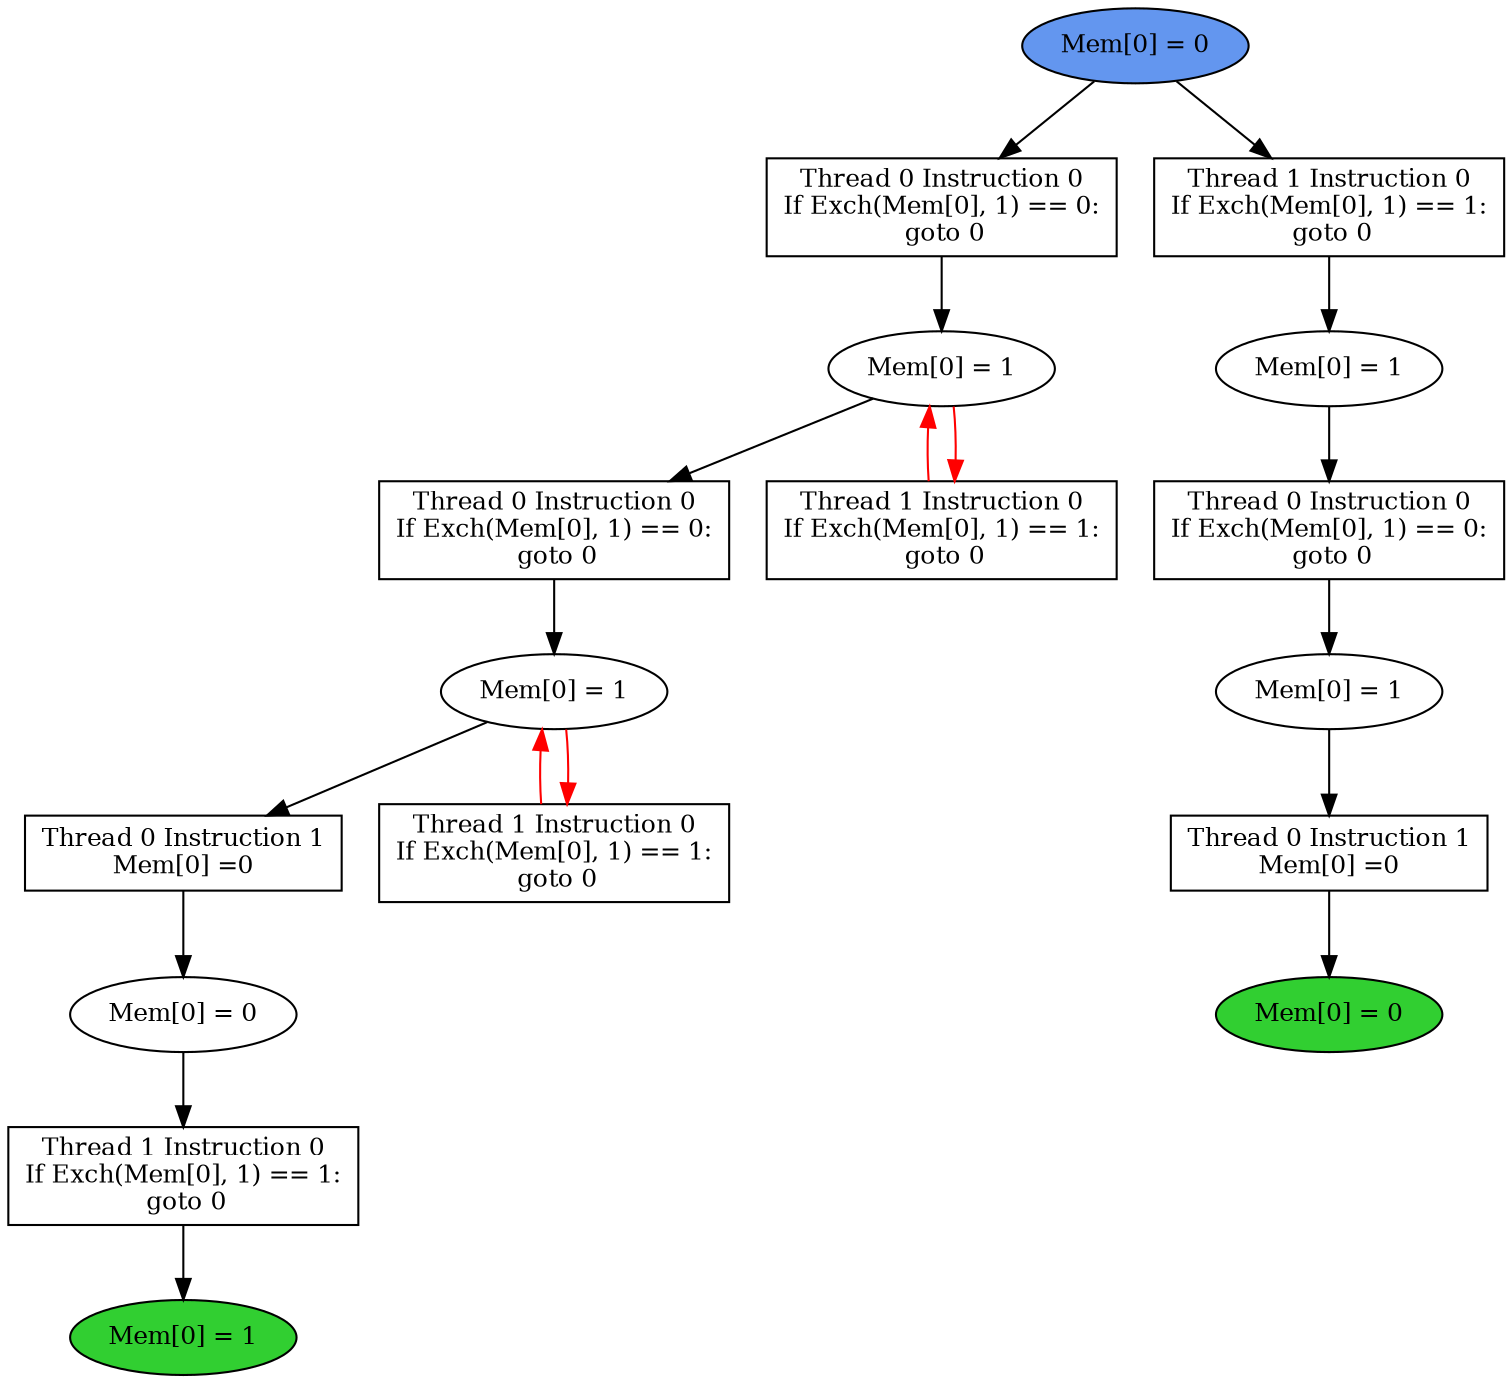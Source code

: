 digraph "graph" {
graph [fontsize=12]
node [fontsize=12]
edge [fontsize=12]
rankdir=TB;
"N15" -> "N14" [uuid = "<A0, S4>", color = "#000000", fontcolor = "#ffffff", style = "solid", label = "", dir = "forward", weight = "1"]
"N26" -> "N25" [uuid = "<A1, S3>", color = "#000000", fontcolor = "#ffffff", style = "solid", label = "", dir = "forward", weight = "1"]
"N24" -> "N23" [uuid = "<A2, S2>", color = "#000000", fontcolor = "#ffffff", style = "solid", label = "", dir = "forward", weight = "1"]
"N13" -> "N12" [uuid = "<A3, END1>", color = "#000000", fontcolor = "#ffffff", style = "solid", label = "", dir = "forward", weight = "1"]
"N11" -> "N10" [uuid = "<A4, S1>", color = "#000000", fontcolor = "#ffffff", style = "solid", label = "", dir = "forward", weight = "1"]
"N9" -> "N8" [uuid = "<A5, END0>", color = "#000000", fontcolor = "#ffffff", style = "solid", label = "", dir = "forward", weight = "1"]
"N23" -> "N22" [uuid = "<A6, S2>", color = "#ff0000", fontcolor = "#ffffff", style = "solid", label = "", dir = "back", weight = "1"]
"N17" -> "N16" [uuid = "<A7, S0>", color = "#000000", fontcolor = "#ffffff", style = "solid", label = "", dir = "forward", weight = "1"]
"N25" -> "N21" [uuid = "<A8, S3>", color = "#ff0000", fontcolor = "#ffffff", style = "solid", label = "", dir = "back", weight = "1"]
"N16" -> "N15" [uuid = "<A0, S0>", color = "#000000", fontcolor = "#ffffff", style = "solid", label = "", dir = "forward", weight = "1"]
"N27" -> "N26" [uuid = "<A1, START$0>", color = "#000000", fontcolor = "#ffffff", style = "solid", label = "", dir = "forward", weight = "1"]
"N25" -> "N24" [uuid = "<A2, S3>", color = "#000000", fontcolor = "#ffffff", style = "solid", label = "", dir = "forward", weight = "1"]
"N14" -> "N13" [uuid = "<A3, S4>", color = "#000000", fontcolor = "#ffffff", style = "solid", label = "", dir = "forward", weight = "1"]
"N23" -> "N11" [uuid = "<A4, S2>", color = "#000000", fontcolor = "#ffffff", style = "solid", label = "", dir = "forward", weight = "1"]
"N10" -> "N9" [uuid = "<A5, S1>", color = "#000000", fontcolor = "#ffffff", style = "solid", label = "", dir = "forward", weight = "1"]
"N23" -> "N22" [uuid = "<A6, S2>", color = "#ff0000", fontcolor = "#ffffff", style = "solid", label = "", dir = "forward", weight = "1"]
"N27" -> "N17" [uuid = "<A7, START$0>", color = "#000000", fontcolor = "#ffffff", style = "solid", label = "", dir = "forward", weight = "1"]
"N25" -> "N21" [uuid = "<A8, S3>", color = "#ff0000", fontcolor = "#ffffff", style = "solid", label = "", dir = "forward", weight = "1"]
"N8" [uuid="END0", label="Mem[0] = 1", fillcolor = "#31cf31", fontcolor = "#000000", shape = "ellipse", style = "filled, solid"]
"N9" [uuid="A5", label="Thread 1 Instruction 0
If Exch(Mem[0], 1) == 1:
 goto 0", fillcolor = "#ffffff", fontcolor = "#000000", shape = "box", style = "filled, solid"]
"N10" [uuid="S1", label="Mem[0] = 0", fillcolor = "#ffffff", fontcolor = "#000000", shape = "ellipse", style = "filled, solid"]
"N11" [uuid="A4", label="Thread 0 Instruction 1
Mem[0] =0", fillcolor = "#ffffff", fontcolor = "#000000", shape = "box", style = "filled, solid"]
"N12" [uuid="END1", label="Mem[0] = 0", fillcolor = "#31cf31", fontcolor = "#000000", shape = "ellipse", style = "filled, solid"]
"N13" [uuid="A3", label="Thread 0 Instruction 1
Mem[0] =0", fillcolor = "#ffffff", fontcolor = "#000000", shape = "box", style = "filled, solid"]
"N14" [uuid="S4", label="Mem[0] = 1", fillcolor = "#ffffff", fontcolor = "#000000", shape = "ellipse", style = "filled, solid"]
"N15" [uuid="A0", label="Thread 0 Instruction 0
If Exch(Mem[0], 1) == 0:
 goto 0", fillcolor = "#ffffff", fontcolor = "#000000", shape = "box", style = "filled, solid"]
"N16" [uuid="S0", label="Mem[0] = 1", fillcolor = "#ffffff", fontcolor = "#000000", shape = "ellipse", style = "filled, solid"]
"N17" [uuid="A7", label="Thread 1 Instruction 0
If Exch(Mem[0], 1) == 1:
 goto 0", fillcolor = "#ffffff", fontcolor = "#000000", shape = "box", style = "filled, solid"]
"N21" [uuid="A8", label="Thread 1 Instruction 0
If Exch(Mem[0], 1) == 1:
 goto 0", fillcolor = "#ffffff", fontcolor = "#000000", shape = "box", style = "filled, solid"]
"N22" [uuid="A6", label="Thread 1 Instruction 0
If Exch(Mem[0], 1) == 1:
 goto 0", fillcolor = "#ffffff", fontcolor = "#000000", shape = "box", style = "filled, solid"]
"N23" [uuid="S2", label="Mem[0] = 1", fillcolor = "#ffffff", fontcolor = "#000000", shape = "ellipse", style = "filled, solid"]
"N24" [uuid="A2", label="Thread 0 Instruction 0
If Exch(Mem[0], 1) == 0:
 goto 0", fillcolor = "#ffffff", fontcolor = "#000000", shape = "box", style = "filled, solid"]
"N25" [uuid="S3", label="Mem[0] = 1", fillcolor = "#ffffff", fontcolor = "#000000", shape = "ellipse", style = "filled, solid"]
"N26" [uuid="A1", label="Thread 0 Instruction 0
If Exch(Mem[0], 1) == 0:
 goto 0", fillcolor = "#ffffff", fontcolor = "#000000", shape = "box", style = "filled, solid"]
"N27" [uuid="START$0", label="Mem[0] = 0", fillcolor = "#6396ef", fontcolor = "#000000", shape = "ellipse", style = "filled, solid"]
}